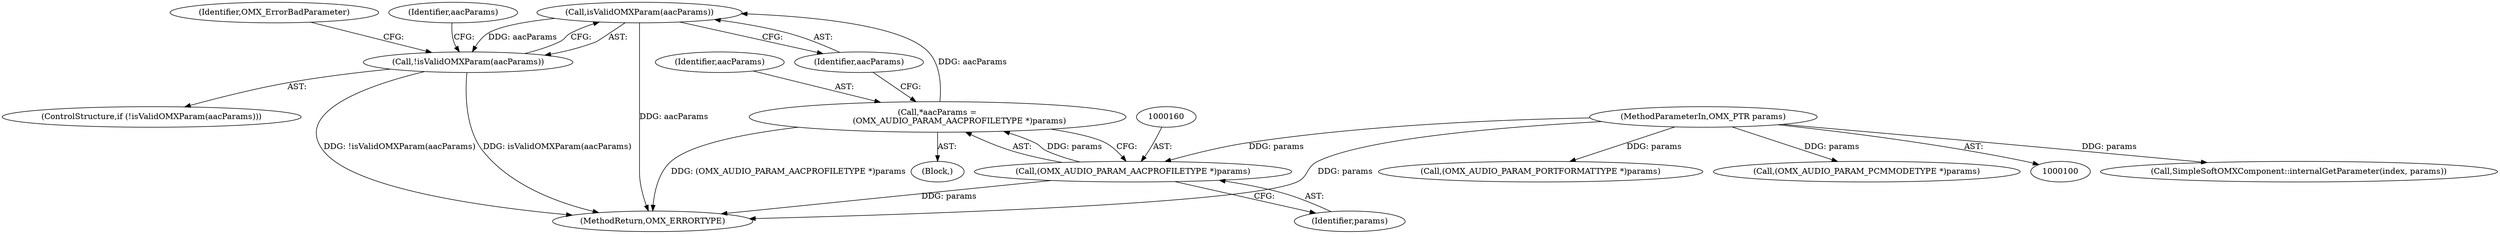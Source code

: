digraph "0_Android_295c883fe3105b19bcd0f9e07d54c6b589fc5bff_2@pointer" {
"1000164" [label="(Call,isValidOMXParam(aacParams))"];
"1000157" [label="(Call,*aacParams =\n                 (OMX_AUDIO_PARAM_AACPROFILETYPE *)params)"];
"1000159" [label="(Call,(OMX_AUDIO_PARAM_AACPROFILETYPE *)params)"];
"1000102" [label="(MethodParameterIn,OMX_PTR params)"];
"1000163" [label="(Call,!isValidOMXParam(aacParams))"];
"1000157" [label="(Call,*aacParams =\n                 (OMX_AUDIO_PARAM_AACPROFILETYPE *)params)"];
"1000155" [label="(Block,)"];
"1000307" [label="(Call,SimpleSoftOMXComponent::internalGetParameter(index, params))"];
"1000159" [label="(Call,(OMX_AUDIO_PARAM_AACPROFILETYPE *)params)"];
"1000162" [label="(ControlStructure,if (!isValidOMXParam(aacParams)))"];
"1000165" [label="(Identifier,aacParams)"];
"1000112" [label="(Call,(OMX_AUDIO_PARAM_PORTFORMATTYPE *)params)"];
"1000168" [label="(Identifier,OMX_ErrorBadParameter)"];
"1000163" [label="(Call,!isValidOMXParam(aacParams))"];
"1000158" [label="(Identifier,aacParams)"];
"1000164" [label="(Call,isValidOMXParam(aacParams))"];
"1000161" [label="(Identifier,params)"];
"1000102" [label="(MethodParameterIn,OMX_PTR params)"];
"1000310" [label="(MethodReturn,OMX_ERRORTYPE)"];
"1000235" [label="(Call,(OMX_AUDIO_PARAM_PCMMODETYPE *)params)"];
"1000172" [label="(Identifier,aacParams)"];
"1000164" -> "1000163"  [label="AST: "];
"1000164" -> "1000165"  [label="CFG: "];
"1000165" -> "1000164"  [label="AST: "];
"1000163" -> "1000164"  [label="CFG: "];
"1000164" -> "1000310"  [label="DDG: aacParams"];
"1000164" -> "1000163"  [label="DDG: aacParams"];
"1000157" -> "1000164"  [label="DDG: aacParams"];
"1000157" -> "1000155"  [label="AST: "];
"1000157" -> "1000159"  [label="CFG: "];
"1000158" -> "1000157"  [label="AST: "];
"1000159" -> "1000157"  [label="AST: "];
"1000165" -> "1000157"  [label="CFG: "];
"1000157" -> "1000310"  [label="DDG: (OMX_AUDIO_PARAM_AACPROFILETYPE *)params"];
"1000159" -> "1000157"  [label="DDG: params"];
"1000159" -> "1000161"  [label="CFG: "];
"1000160" -> "1000159"  [label="AST: "];
"1000161" -> "1000159"  [label="AST: "];
"1000159" -> "1000310"  [label="DDG: params"];
"1000102" -> "1000159"  [label="DDG: params"];
"1000102" -> "1000100"  [label="AST: "];
"1000102" -> "1000310"  [label="DDG: params"];
"1000102" -> "1000112"  [label="DDG: params"];
"1000102" -> "1000235"  [label="DDG: params"];
"1000102" -> "1000307"  [label="DDG: params"];
"1000163" -> "1000162"  [label="AST: "];
"1000168" -> "1000163"  [label="CFG: "];
"1000172" -> "1000163"  [label="CFG: "];
"1000163" -> "1000310"  [label="DDG: isValidOMXParam(aacParams)"];
"1000163" -> "1000310"  [label="DDG: !isValidOMXParam(aacParams)"];
}
